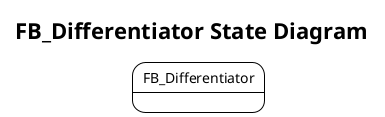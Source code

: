 @startuml State Diagram

!theme plain
'skin rose
'left to right direction
hide empty description
'!theme reddress-lightgreen
title FB_Differentiator State Diagram



state FB_Differentiator{



}

@enduml
